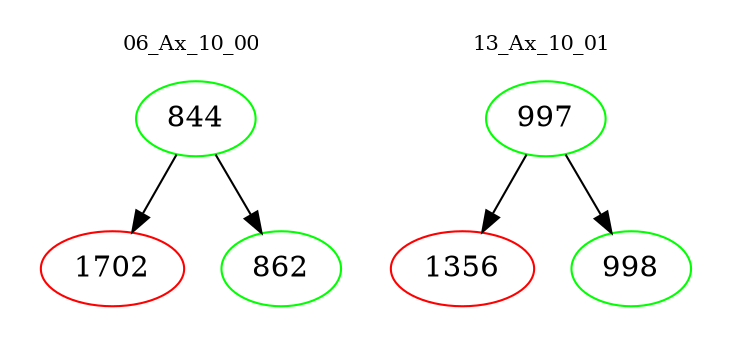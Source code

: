 digraph{
subgraph cluster_0 {
color = white
label = "06_Ax_10_00";
fontsize=10;
T0_844 [label="844", color="green"]
T0_844 -> T0_1702 [color="black"]
T0_1702 [label="1702", color="red"]
T0_844 -> T0_862 [color="black"]
T0_862 [label="862", color="green"]
}
subgraph cluster_1 {
color = white
label = "13_Ax_10_01";
fontsize=10;
T1_997 [label="997", color="green"]
T1_997 -> T1_1356 [color="black"]
T1_1356 [label="1356", color="red"]
T1_997 -> T1_998 [color="black"]
T1_998 [label="998", color="green"]
}
}
